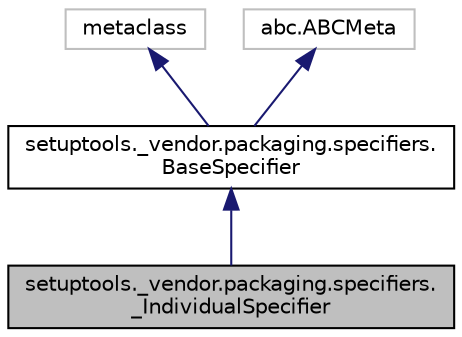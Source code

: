 digraph "setuptools._vendor.packaging.specifiers._IndividualSpecifier"
{
 // LATEX_PDF_SIZE
  edge [fontname="Helvetica",fontsize="10",labelfontname="Helvetica",labelfontsize="10"];
  node [fontname="Helvetica",fontsize="10",shape=record];
  Node1 [label="setuptools._vendor.packaging.specifiers.\l_IndividualSpecifier",height=0.2,width=0.4,color="black", fillcolor="grey75", style="filled", fontcolor="black",tooltip=" "];
  Node2 -> Node1 [dir="back",color="midnightblue",fontsize="10",style="solid"];
  Node2 [label="setuptools._vendor.packaging.specifiers.\lBaseSpecifier",height=0.2,width=0.4,color="black", fillcolor="white", style="filled",URL="$classsetuptools_1_1__vendor_1_1packaging_1_1specifiers_1_1BaseSpecifier.html",tooltip=" "];
  Node3 -> Node2 [dir="back",color="midnightblue",fontsize="10",style="solid"];
  Node3 [label="metaclass",height=0.2,width=0.4,color="grey75", fillcolor="white", style="filled",tooltip=" "];
  Node4 -> Node2 [dir="back",color="midnightblue",fontsize="10",style="solid"];
  Node4 [label="abc.ABCMeta",height=0.2,width=0.4,color="grey75", fillcolor="white", style="filled",tooltip=" "];
}
